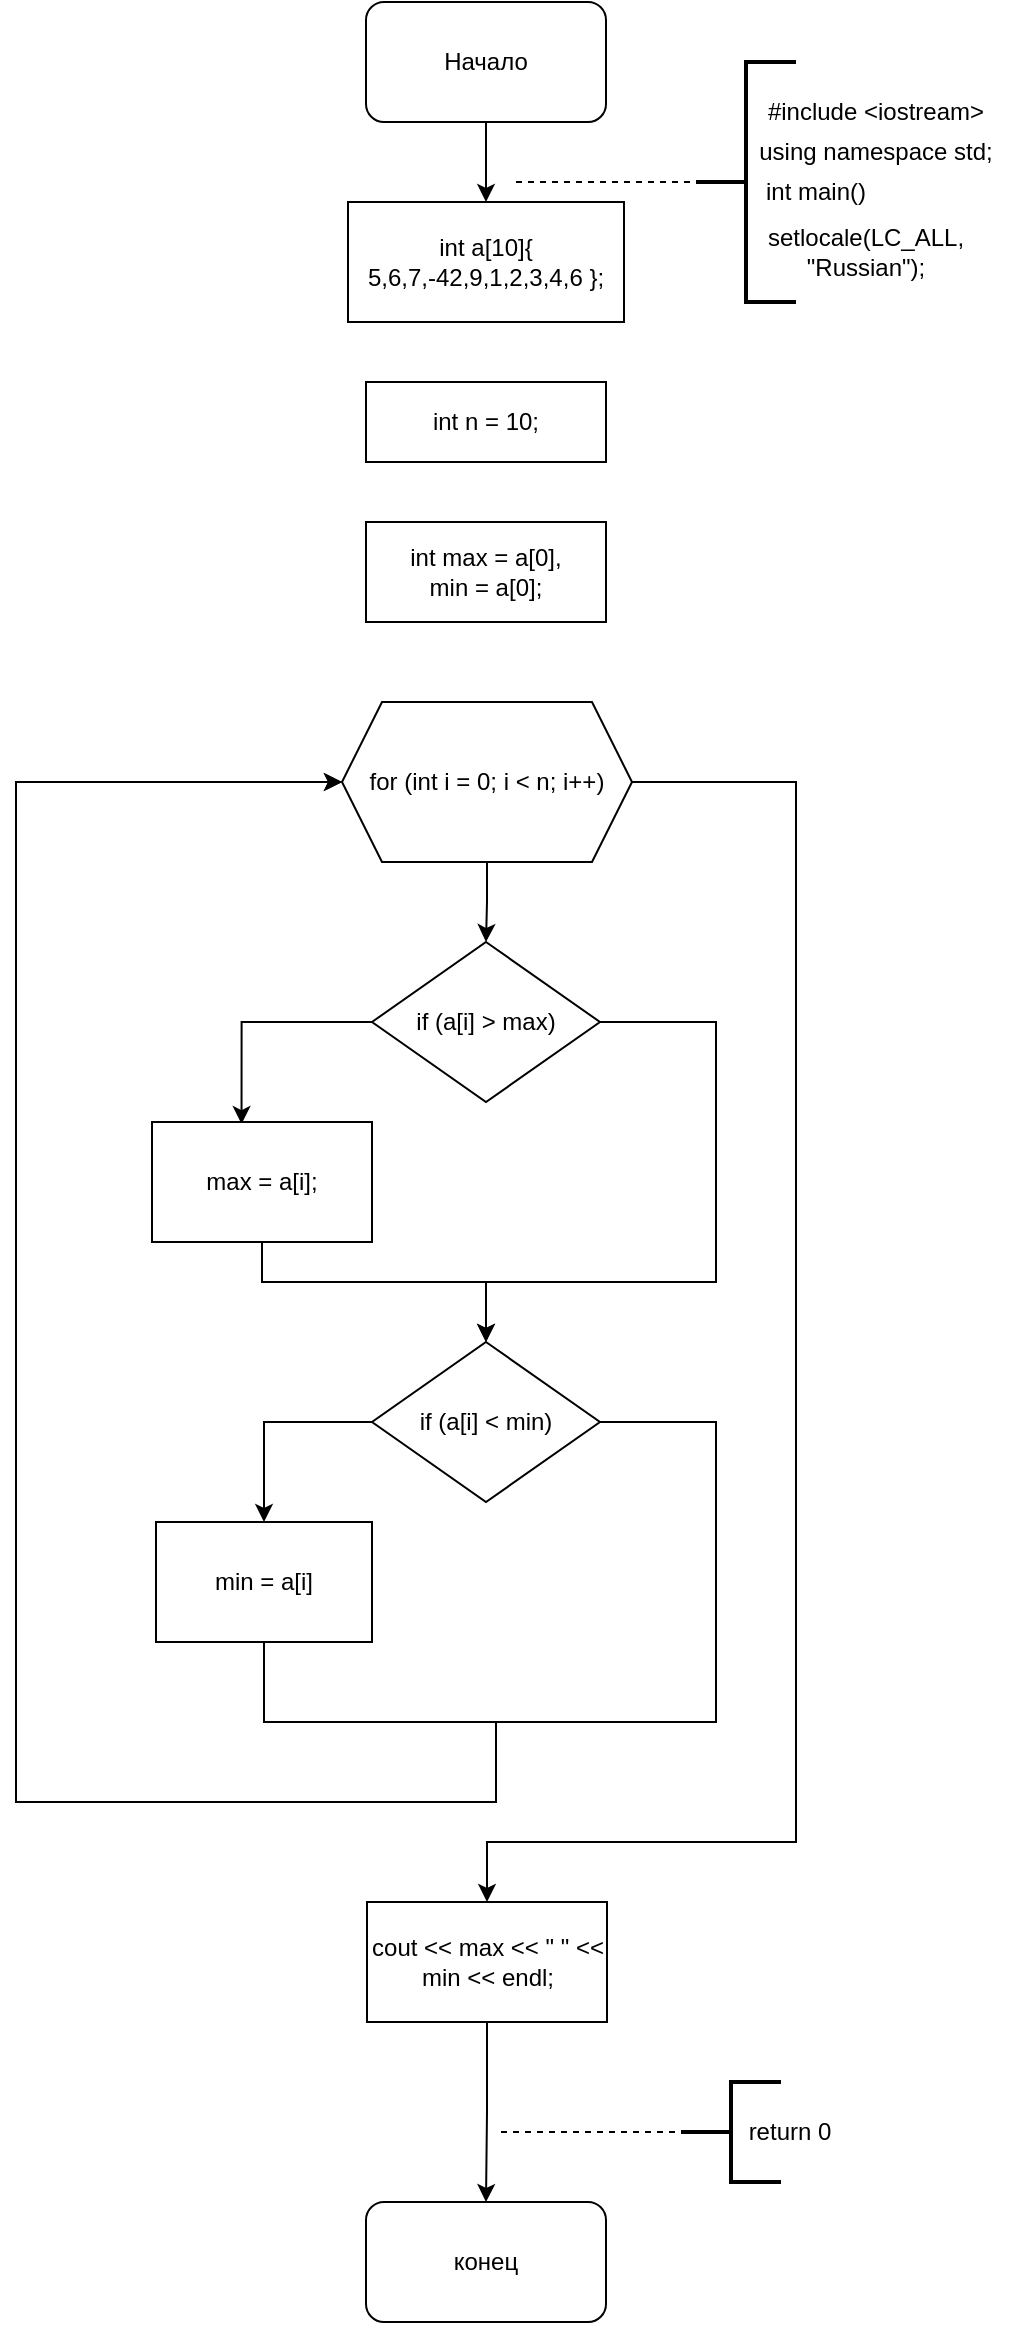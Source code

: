 <mxfile version="16.0.0" type="device"><diagram id="cNkG1y1kzt46WMoSA6Up" name="Page-1"><mxGraphModel dx="1038" dy="551" grid="1" gridSize="10" guides="1" tooltips="1" connect="1" arrows="1" fold="1" page="1" pageScale="1" pageWidth="850" pageHeight="1100" math="0" shadow="0"><root><mxCell id="0"/><mxCell id="1" parent="0"/><mxCell id="Wt68tM8cjxmSUfIA86p1-1" style="edgeStyle=orthogonalEdgeStyle;rounded=0;orthogonalLoop=1;jettySize=auto;html=1;entryX=0.5;entryY=0;entryDx=0;entryDy=0;" edge="1" parent="1" source="Wt68tM8cjxmSUfIA86p1-2" target="Wt68tM8cjxmSUfIA86p1-4"><mxGeometry relative="1" as="geometry"/></mxCell><mxCell id="Wt68tM8cjxmSUfIA86p1-2" value="Начало" style="rounded=1;whiteSpace=wrap;html=1;" vertex="1" parent="1"><mxGeometry x="365" y="30" width="120" height="60" as="geometry"/></mxCell><mxCell id="Wt68tM8cjxmSUfIA86p1-4" value="int a[10]{ 5,6,7,-42,9,1,2,3,4,6 };" style="rounded=0;whiteSpace=wrap;html=1;" vertex="1" parent="1"><mxGeometry x="356" y="130" width="138" height="60" as="geometry"/></mxCell><mxCell id="Wt68tM8cjxmSUfIA86p1-5" value="" style="strokeWidth=2;html=1;shape=mxgraph.flowchart.annotation_2;align=left;labelPosition=right;pointerEvents=1;" vertex="1" parent="1"><mxGeometry x="530" y="60" width="50" height="120" as="geometry"/></mxCell><mxCell id="Wt68tM8cjxmSUfIA86p1-6" value="#include &amp;lt;iostream&amp;gt; " style="text;html=1;strokeColor=none;fillColor=none;align=center;verticalAlign=middle;whiteSpace=wrap;rounded=0;" vertex="1" parent="1"><mxGeometry x="560" y="70" width="120" height="30" as="geometry"/></mxCell><mxCell id="Wt68tM8cjxmSUfIA86p1-7" value="using namespace std;" style="text;html=1;strokeColor=none;fillColor=none;align=center;verticalAlign=middle;whiteSpace=wrap;rounded=0;" vertex="1" parent="1"><mxGeometry x="550" y="90" width="140" height="30" as="geometry"/></mxCell><mxCell id="Wt68tM8cjxmSUfIA86p1-8" value="int main()" style="text;html=1;strokeColor=none;fillColor=none;align=center;verticalAlign=middle;whiteSpace=wrap;rounded=0;" vertex="1" parent="1"><mxGeometry x="560" y="110" width="60" height="30" as="geometry"/></mxCell><mxCell id="Wt68tM8cjxmSUfIA86p1-9" value="setlocale(LC_ALL, &quot;Russian&quot;);" style="text;html=1;strokeColor=none;fillColor=none;align=center;verticalAlign=middle;whiteSpace=wrap;rounded=0;" vertex="1" parent="1"><mxGeometry x="550" y="140" width="130" height="30" as="geometry"/></mxCell><mxCell id="Wt68tM8cjxmSUfIA86p1-10" value="" style="endArrow=none;dashed=1;html=1;rounded=0;entryX=0;entryY=0.5;entryDx=0;entryDy=0;entryPerimeter=0;" edge="1" parent="1" target="Wt68tM8cjxmSUfIA86p1-5"><mxGeometry width="50" height="50" relative="1" as="geometry"><mxPoint x="440" y="120" as="sourcePoint"/><mxPoint x="550" y="200" as="targetPoint"/></mxGeometry></mxCell><mxCell id="Wt68tM8cjxmSUfIA86p1-11" value="int n = 10;" style="rounded=0;whiteSpace=wrap;html=1;" vertex="1" parent="1"><mxGeometry x="365" y="220" width="120" height="40" as="geometry"/></mxCell><mxCell id="Wt68tM8cjxmSUfIA86p1-12" value="int max = a[0], &lt;br&gt;min = a[0];" style="rounded=0;whiteSpace=wrap;html=1;" vertex="1" parent="1"><mxGeometry x="365" y="290" width="120" height="50" as="geometry"/></mxCell><mxCell id="Wt68tM8cjxmSUfIA86p1-21" style="edgeStyle=orthogonalEdgeStyle;rounded=0;orthogonalLoop=1;jettySize=auto;html=1;entryX=0.5;entryY=0;entryDx=0;entryDy=0;" edge="1" parent="1" source="Wt68tM8cjxmSUfIA86p1-13" target="Wt68tM8cjxmSUfIA86p1-14"><mxGeometry relative="1" as="geometry"/></mxCell><mxCell id="Wt68tM8cjxmSUfIA86p1-27" style="edgeStyle=orthogonalEdgeStyle;rounded=0;orthogonalLoop=1;jettySize=auto;html=1;entryX=0.5;entryY=0;entryDx=0;entryDy=0;" edge="1" parent="1" source="Wt68tM8cjxmSUfIA86p1-13" target="Wt68tM8cjxmSUfIA86p1-26"><mxGeometry relative="1" as="geometry"><Array as="points"><mxPoint x="580" y="420"/><mxPoint x="580" y="950"/><mxPoint x="425" y="950"/></Array></mxGeometry></mxCell><mxCell id="Wt68tM8cjxmSUfIA86p1-13" value="for (int i = 0; i &lt; n; i++)" style="shape=hexagon;perimeter=hexagonPerimeter2;whiteSpace=wrap;html=1;fixedSize=1;" vertex="1" parent="1"><mxGeometry x="353" y="380" width="145" height="80" as="geometry"/></mxCell><mxCell id="Wt68tM8cjxmSUfIA86p1-16" style="edgeStyle=orthogonalEdgeStyle;rounded=0;orthogonalLoop=1;jettySize=auto;html=1;entryX=0.407;entryY=0.017;entryDx=0;entryDy=0;entryPerimeter=0;" edge="1" parent="1" source="Wt68tM8cjxmSUfIA86p1-14" target="Wt68tM8cjxmSUfIA86p1-15"><mxGeometry relative="1" as="geometry"><Array as="points"><mxPoint x="303" y="540"/></Array></mxGeometry></mxCell><mxCell id="Wt68tM8cjxmSUfIA86p1-20" style="edgeStyle=orthogonalEdgeStyle;rounded=0;orthogonalLoop=1;jettySize=auto;html=1;entryX=0.5;entryY=0;entryDx=0;entryDy=0;" edge="1" parent="1" source="Wt68tM8cjxmSUfIA86p1-14" target="Wt68tM8cjxmSUfIA86p1-18"><mxGeometry relative="1" as="geometry"><Array as="points"><mxPoint x="540" y="540"/><mxPoint x="540" y="670"/><mxPoint x="425" y="670"/></Array></mxGeometry></mxCell><mxCell id="Wt68tM8cjxmSUfIA86p1-14" value="if (a[i] &gt; max)" style="rhombus;whiteSpace=wrap;html=1;" vertex="1" parent="1"><mxGeometry x="368" y="500" width="114" height="80" as="geometry"/></mxCell><mxCell id="Wt68tM8cjxmSUfIA86p1-19" style="edgeStyle=orthogonalEdgeStyle;rounded=0;orthogonalLoop=1;jettySize=auto;html=1;" edge="1" parent="1" source="Wt68tM8cjxmSUfIA86p1-15" target="Wt68tM8cjxmSUfIA86p1-18"><mxGeometry relative="1" as="geometry"><Array as="points"><mxPoint x="313" y="670"/><mxPoint x="425" y="670"/></Array></mxGeometry></mxCell><mxCell id="Wt68tM8cjxmSUfIA86p1-15" value="max = a[i];" style="rounded=0;whiteSpace=wrap;html=1;" vertex="1" parent="1"><mxGeometry x="258" y="590" width="110" height="60" as="geometry"/></mxCell><mxCell id="Wt68tM8cjxmSUfIA86p1-23" style="edgeStyle=orthogonalEdgeStyle;rounded=0;orthogonalLoop=1;jettySize=auto;html=1;entryX=0.5;entryY=0;entryDx=0;entryDy=0;" edge="1" parent="1" source="Wt68tM8cjxmSUfIA86p1-18" target="Wt68tM8cjxmSUfIA86p1-22"><mxGeometry relative="1" as="geometry"><Array as="points"><mxPoint x="314" y="740"/></Array></mxGeometry></mxCell><mxCell id="Wt68tM8cjxmSUfIA86p1-25" style="edgeStyle=orthogonalEdgeStyle;rounded=0;orthogonalLoop=1;jettySize=auto;html=1;entryX=0;entryY=0.5;entryDx=0;entryDy=0;" edge="1" parent="1" source="Wt68tM8cjxmSUfIA86p1-18" target="Wt68tM8cjxmSUfIA86p1-13"><mxGeometry relative="1" as="geometry"><mxPoint x="190" y="418.667" as="targetPoint"/><Array as="points"><mxPoint x="540" y="740"/><mxPoint x="540" y="890"/><mxPoint x="430" y="890"/><mxPoint x="430" y="930"/><mxPoint x="190" y="930"/><mxPoint x="190" y="420"/></Array></mxGeometry></mxCell><mxCell id="Wt68tM8cjxmSUfIA86p1-18" value="if (a[i] &amp;lt; min)" style="rhombus;whiteSpace=wrap;html=1;" vertex="1" parent="1"><mxGeometry x="368" y="700" width="114" height="80" as="geometry"/></mxCell><mxCell id="Wt68tM8cjxmSUfIA86p1-24" style="edgeStyle=orthogonalEdgeStyle;rounded=0;orthogonalLoop=1;jettySize=auto;html=1;entryX=0;entryY=0.5;entryDx=0;entryDy=0;" edge="1" parent="1" source="Wt68tM8cjxmSUfIA86p1-22" target="Wt68tM8cjxmSUfIA86p1-13"><mxGeometry relative="1" as="geometry"><mxPoint x="340" y="930" as="targetPoint"/><Array as="points"><mxPoint x="314" y="890"/><mxPoint x="430" y="890"/><mxPoint x="430" y="930"/><mxPoint x="190" y="930"/><mxPoint x="190" y="420"/></Array></mxGeometry></mxCell><mxCell id="Wt68tM8cjxmSUfIA86p1-22" value="min = a[i]" style="rounded=0;whiteSpace=wrap;html=1;" vertex="1" parent="1"><mxGeometry x="260" y="790" width="108" height="60" as="geometry"/></mxCell><mxCell id="Wt68tM8cjxmSUfIA86p1-33" style="edgeStyle=orthogonalEdgeStyle;rounded=0;orthogonalLoop=1;jettySize=auto;html=1;entryX=0.5;entryY=0;entryDx=0;entryDy=0;" edge="1" parent="1" source="Wt68tM8cjxmSUfIA86p1-26" target="Wt68tM8cjxmSUfIA86p1-29"><mxGeometry relative="1" as="geometry"/></mxCell><mxCell id="Wt68tM8cjxmSUfIA86p1-26" value="cout &lt;&lt; max &lt;&lt; &quot; &quot; &lt;&lt; min &lt;&lt; endl;" style="rounded=0;whiteSpace=wrap;html=1;" vertex="1" parent="1"><mxGeometry x="365.5" y="980" width="120" height="60" as="geometry"/></mxCell><mxCell id="Wt68tM8cjxmSUfIA86p1-29" value="конец" style="rounded=1;whiteSpace=wrap;html=1;" vertex="1" parent="1"><mxGeometry x="365" y="1130" width="120" height="60" as="geometry"/></mxCell><mxCell id="Wt68tM8cjxmSUfIA86p1-30" value="" style="strokeWidth=2;html=1;shape=mxgraph.flowchart.annotation_2;align=left;labelPosition=right;pointerEvents=1;" vertex="1" parent="1"><mxGeometry x="522.5" y="1070" width="50" height="50" as="geometry"/></mxCell><mxCell id="Wt68tM8cjxmSUfIA86p1-31" value="return 0" style="text;html=1;strokeColor=none;fillColor=none;align=center;verticalAlign=middle;whiteSpace=wrap;rounded=0;" vertex="1" parent="1"><mxGeometry x="546.5" y="1080" width="60" height="30" as="geometry"/></mxCell><mxCell id="Wt68tM8cjxmSUfIA86p1-32" value="" style="endArrow=none;dashed=1;html=1;rounded=0;entryX=0;entryY=0.5;entryDx=0;entryDy=0;entryPerimeter=0;" edge="1" parent="1" target="Wt68tM8cjxmSUfIA86p1-30"><mxGeometry width="50" height="50" relative="1" as="geometry"><mxPoint x="432.5" y="1095" as="sourcePoint"/><mxPoint x="552.5" y="1020" as="targetPoint"/></mxGeometry></mxCell></root></mxGraphModel></diagram></mxfile>